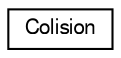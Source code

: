 digraph "Graficzna hierarchia klas"
{
  edge [fontname="FreeSans",fontsize="10",labelfontname="FreeSans",labelfontsize="10"];
  node [fontname="FreeSans",fontsize="10",shape=record];
  rankdir="LR";
  Node1 [label="Colision",height=0.2,width=0.4,color="black", fillcolor="white", style="filled",URL="$class_colision.html",tooltip="Sprawdza czy nie nastąpiła kolizja. "];
}
